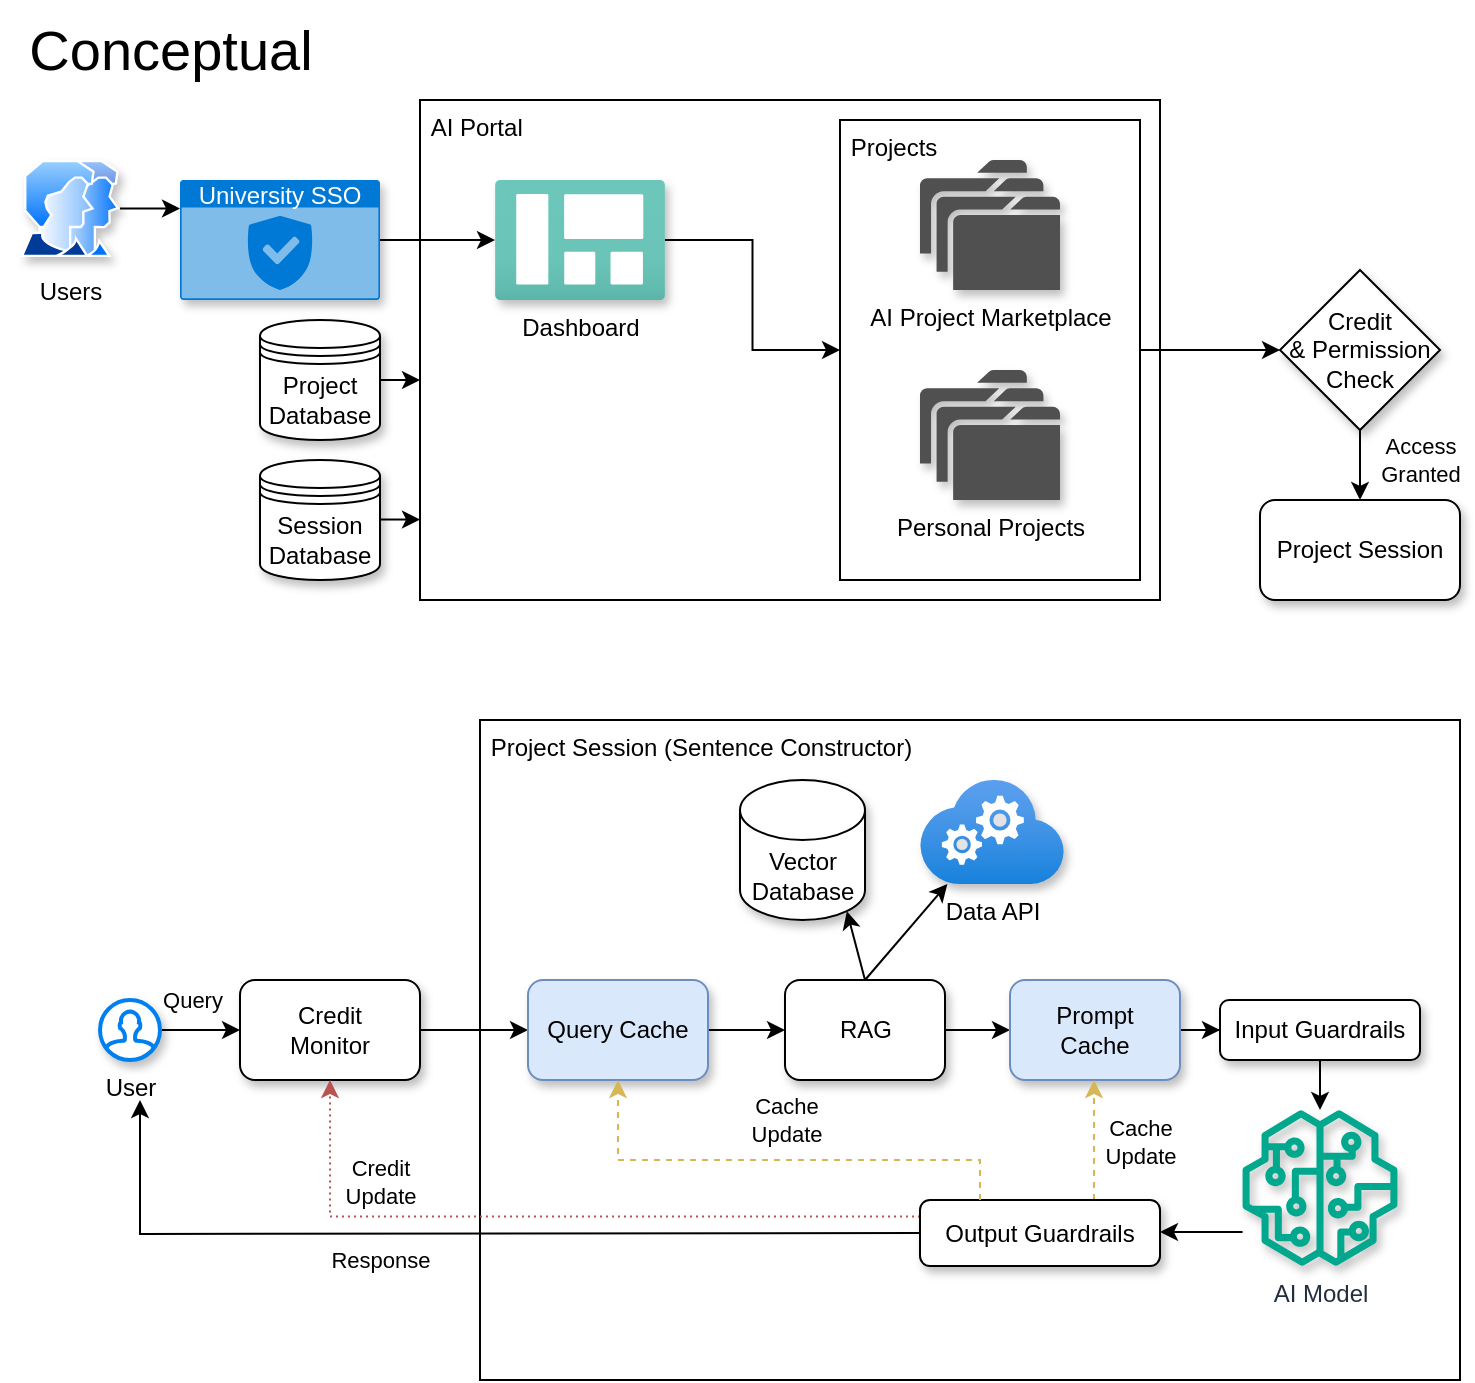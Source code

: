 <mxfile version="26.0.9">
  <diagram name="Page-1" id="aHypYs9shzhN9IDzWoL8">
    <mxGraphModel dx="989" dy="562" grid="1" gridSize="10" guides="1" tooltips="1" connect="1" arrows="1" fold="1" page="1" pageScale="1" pageWidth="827" pageHeight="1169" math="0" shadow="0">
      <root>
        <mxCell id="0" />
        <mxCell id="1" parent="0" />
        <mxCell id="0HOpyCld2yhPX3aHZdJv-14" value="&amp;nbsp;Projects&lt;div&gt;&lt;br&gt;&lt;/div&gt;" style="rounded=0;whiteSpace=wrap;html=1;align=left;verticalAlign=top;shadow=0;strokeOpacity=100;fillOpacity=0;" vertex="1" parent="1">
          <mxGeometry x="480" y="90" width="150" height="230" as="geometry" />
        </mxCell>
        <mxCell id="0HOpyCld2yhPX3aHZdJv-31" value="&amp;nbsp;Project Session (Sentence Constructor)" style="rounded=0;whiteSpace=wrap;html=1;align=left;verticalAlign=top;shadow=0;strokeOpacity=100;fillOpacity=0;" vertex="1" parent="1">
          <mxGeometry x="300" y="390" width="490" height="330" as="geometry" />
        </mxCell>
        <mxCell id="0HOpyCld2yhPX3aHZdJv-1" value="Users" style="image;aspect=fixed;perimeter=ellipsePerimeter;html=1;align=center;shadow=1;dashed=0;spacingTop=3;image=img/lib/active_directory/user_accounts.svg;" vertex="1" parent="1">
          <mxGeometry x="70" y="110" width="50" height="48.5" as="geometry" />
        </mxCell>
        <mxCell id="0HOpyCld2yhPX3aHZdJv-10" style="edgeStyle=orthogonalEdgeStyle;rounded=0;orthogonalLoop=1;jettySize=auto;html=1;exitX=1;exitY=0.5;exitDx=0;exitDy=0;exitPerimeter=0;" edge="1" parent="1" source="0HOpyCld2yhPX3aHZdJv-3" target="0HOpyCld2yhPX3aHZdJv-7">
          <mxGeometry relative="1" as="geometry" />
        </mxCell>
        <mxCell id="0HOpyCld2yhPX3aHZdJv-3" value="University SSO" style="html=1;whiteSpace=wrap;strokeColor=none;fillColor=#0079D6;labelPosition=center;verticalLabelPosition=middle;verticalAlign=top;align=center;fontSize=12;outlineConnect=0;spacingTop=-6;fontColor=#FFFFFF;sketch=0;shape=mxgraph.sitemap.security;shadow=1;" vertex="1" parent="1">
          <mxGeometry x="150" y="120" width="100" height="60" as="geometry" />
        </mxCell>
        <mxCell id="0HOpyCld2yhPX3aHZdJv-4" value="&amp;nbsp;AI Portal" style="rounded=0;whiteSpace=wrap;html=1;align=left;verticalAlign=top;shadow=0;strokeOpacity=100;fillOpacity=0;" vertex="1" parent="1">
          <mxGeometry x="270" y="80" width="370" height="250" as="geometry" />
        </mxCell>
        <mxCell id="0HOpyCld2yhPX3aHZdJv-5" value="AI Project Marketplace" style="sketch=0;pointerEvents=1;shadow=1;dashed=0;html=1;strokeColor=none;fillColor=#505050;labelPosition=center;verticalLabelPosition=bottom;verticalAlign=top;outlineConnect=0;align=center;shape=mxgraph.office.concepts.folders;" vertex="1" parent="1">
          <mxGeometry x="520" y="110" width="70" height="65" as="geometry" />
        </mxCell>
        <mxCell id="0HOpyCld2yhPX3aHZdJv-16" value="" style="edgeStyle=orthogonalEdgeStyle;rounded=0;orthogonalLoop=1;jettySize=auto;html=1;" edge="1" parent="1" source="0HOpyCld2yhPX3aHZdJv-7" target="0HOpyCld2yhPX3aHZdJv-14">
          <mxGeometry relative="1" as="geometry" />
        </mxCell>
        <mxCell id="0HOpyCld2yhPX3aHZdJv-7" value="Dashboard" style="image;aspect=fixed;html=1;points=[];align=center;fontSize=12;image=img/lib/azure2/general/Dashboard.svg;shadow=1;" vertex="1" parent="1">
          <mxGeometry x="307.5" y="120" width="85" height="60" as="geometry" />
        </mxCell>
        <mxCell id="0HOpyCld2yhPX3aHZdJv-8" style="edgeStyle=orthogonalEdgeStyle;rounded=0;orthogonalLoop=1;jettySize=auto;html=1;exitX=1;exitY=0.5;exitDx=0;exitDy=0;entryX=0;entryY=0.25;entryDx=0;entryDy=0;entryPerimeter=0;" edge="1" parent="1" source="0HOpyCld2yhPX3aHZdJv-1" target="0HOpyCld2yhPX3aHZdJv-3">
          <mxGeometry relative="1" as="geometry" />
        </mxCell>
        <mxCell id="0HOpyCld2yhPX3aHZdJv-19" value="" style="edgeStyle=orthogonalEdgeStyle;rounded=0;orthogonalLoop=1;jettySize=auto;html=1;" edge="1" parent="1" source="0HOpyCld2yhPX3aHZdJv-11" target="0HOpyCld2yhPX3aHZdJv-18">
          <mxGeometry relative="1" as="geometry" />
        </mxCell>
        <mxCell id="0HOpyCld2yhPX3aHZdJv-20" value="Access&lt;br&gt;Granted" style="edgeLabel;html=1;align=center;verticalAlign=middle;resizable=0;points=[];" vertex="1" connectable="0" parent="0HOpyCld2yhPX3aHZdJv-19">
          <mxGeometry x="-0.474" y="1" relative="1" as="geometry">
            <mxPoint x="29" y="3" as="offset" />
          </mxGeometry>
        </mxCell>
        <mxCell id="0HOpyCld2yhPX3aHZdJv-11" value="Credit&lt;br&gt;&amp;amp; Permission&lt;br&gt;Check" style="rhombus;whiteSpace=wrap;html=1;rounded=0;shadow=1;" vertex="1" parent="1">
          <mxGeometry x="700" y="165" width="80" height="80" as="geometry" />
        </mxCell>
        <mxCell id="0HOpyCld2yhPX3aHZdJv-12" value="Personal Projects" style="sketch=0;pointerEvents=1;shadow=1;dashed=0;html=1;strokeColor=none;fillColor=#505050;labelPosition=center;verticalLabelPosition=bottom;verticalAlign=top;outlineConnect=0;align=center;shape=mxgraph.office.concepts.folders;" vertex="1" parent="1">
          <mxGeometry x="520" y="215" width="70" height="65" as="geometry" />
        </mxCell>
        <mxCell id="0HOpyCld2yhPX3aHZdJv-17" value="" style="edgeStyle=orthogonalEdgeStyle;rounded=0;orthogonalLoop=1;jettySize=auto;html=1;" edge="1" parent="1" source="0HOpyCld2yhPX3aHZdJv-14" target="0HOpyCld2yhPX3aHZdJv-11">
          <mxGeometry relative="1" as="geometry" />
        </mxCell>
        <mxCell id="0HOpyCld2yhPX3aHZdJv-18" value="Project Session" style="rounded=1;whiteSpace=wrap;html=1;shadow=1;" vertex="1" parent="1">
          <mxGeometry x="690" y="280" width="100" height="50" as="geometry" />
        </mxCell>
        <mxCell id="0HOpyCld2yhPX3aHZdJv-21" value="Project&lt;br&gt;Database" style="shape=datastore;whiteSpace=wrap;html=1;shadow=1;" vertex="1" parent="1">
          <mxGeometry x="190" y="190" width="60" height="60" as="geometry" />
        </mxCell>
        <mxCell id="0HOpyCld2yhPX3aHZdJv-22" value="Session&lt;br&gt;Database" style="shape=datastore;whiteSpace=wrap;html=1;shadow=1;" vertex="1" parent="1">
          <mxGeometry x="190" y="260" width="60" height="60" as="geometry" />
        </mxCell>
        <mxCell id="0HOpyCld2yhPX3aHZdJv-25" value="" style="endArrow=classic;html=1;rounded=0;exitX=1;exitY=0.5;exitDx=0;exitDy=0;" edge="1" parent="1" source="0HOpyCld2yhPX3aHZdJv-21">
          <mxGeometry width="50" height="50" relative="1" as="geometry">
            <mxPoint x="450" y="220" as="sourcePoint" />
            <mxPoint x="270" y="220" as="targetPoint" />
          </mxGeometry>
        </mxCell>
        <mxCell id="0HOpyCld2yhPX3aHZdJv-26" value="" style="endArrow=classic;html=1;rounded=0;exitX=1;exitY=0.5;exitDx=0;exitDy=0;" edge="1" parent="1">
          <mxGeometry width="50" height="50" relative="1" as="geometry">
            <mxPoint x="250" y="289.76" as="sourcePoint" />
            <mxPoint x="270" y="289.76" as="targetPoint" />
          </mxGeometry>
        </mxCell>
        <mxCell id="0HOpyCld2yhPX3aHZdJv-27" value="Conceptual" style="text;html=1;align=center;verticalAlign=middle;resizable=0;points=[];autosize=1;strokeColor=none;fillColor=none;fontSize=28;" vertex="1" parent="1">
          <mxGeometry x="60" y="30" width="170" height="50" as="geometry" />
        </mxCell>
        <mxCell id="0HOpyCld2yhPX3aHZdJv-32" value="" style="edgeStyle=orthogonalEdgeStyle;rounded=0;orthogonalLoop=1;jettySize=auto;html=1;" edge="1" parent="1" source="0HOpyCld2yhPX3aHZdJv-28" target="0HOpyCld2yhPX3aHZdJv-30">
          <mxGeometry relative="1" as="geometry" />
        </mxCell>
        <mxCell id="0HOpyCld2yhPX3aHZdJv-33" value="Query" style="edgeLabel;html=1;align=center;verticalAlign=middle;resizable=0;points=[];" vertex="1" connectable="0" parent="0HOpyCld2yhPX3aHZdJv-32">
          <mxGeometry x="-0.194" y="2" relative="1" as="geometry">
            <mxPoint y="-13" as="offset" />
          </mxGeometry>
        </mxCell>
        <mxCell id="0HOpyCld2yhPX3aHZdJv-28" value="User" style="html=1;verticalLabelPosition=bottom;align=center;labelBackgroundColor=#ffffff;verticalAlign=top;strokeWidth=2;strokeColor=#0080F0;shadow=1;dashed=0;shape=mxgraph.ios7.icons.user;" vertex="1" parent="1">
          <mxGeometry x="110" y="530" width="30" height="30" as="geometry" />
        </mxCell>
        <mxCell id="0HOpyCld2yhPX3aHZdJv-44" value="" style="edgeStyle=orthogonalEdgeStyle;rounded=0;orthogonalLoop=1;jettySize=auto;html=1;" edge="1" parent="1" source="0HOpyCld2yhPX3aHZdJv-29" target="0HOpyCld2yhPX3aHZdJv-43">
          <mxGeometry relative="1" as="geometry" />
        </mxCell>
        <mxCell id="0HOpyCld2yhPX3aHZdJv-29" value="RAG" style="rounded=1;whiteSpace=wrap;html=1;shadow=1;" vertex="1" parent="1">
          <mxGeometry x="452.5" y="520" width="80" height="50" as="geometry" />
        </mxCell>
        <mxCell id="0HOpyCld2yhPX3aHZdJv-46" value="" style="edgeStyle=orthogonalEdgeStyle;rounded=0;orthogonalLoop=1;jettySize=auto;html=1;" edge="1" parent="1" source="0HOpyCld2yhPX3aHZdJv-30" target="0HOpyCld2yhPX3aHZdJv-45">
          <mxGeometry relative="1" as="geometry" />
        </mxCell>
        <mxCell id="0HOpyCld2yhPX3aHZdJv-30" value="Credit&lt;br&gt;Monitor" style="rounded=1;whiteSpace=wrap;html=1;shadow=1;glass=0;" vertex="1" parent="1">
          <mxGeometry x="180" y="520" width="90" height="50" as="geometry" />
        </mxCell>
        <mxCell id="0HOpyCld2yhPX3aHZdJv-34" value="Vector&lt;br&gt;Database" style="shape=cylinder3;whiteSpace=wrap;html=1;boundedLbl=1;backgroundOutline=1;size=15;shadow=1;gradientColor=none;fontSize=12;" vertex="1" parent="1">
          <mxGeometry x="430" y="420" width="62.5" height="70" as="geometry" />
        </mxCell>
        <mxCell id="0HOpyCld2yhPX3aHZdJv-36" value="Data API" style="image;aspect=fixed;html=1;points=[];align=center;fontSize=12;image=img/lib/azure2/compute/Cloud_Services_Classic.svg;shadow=1;" vertex="1" parent="1">
          <mxGeometry x="520" y="420" width="72" height="52" as="geometry" />
        </mxCell>
        <mxCell id="0HOpyCld2yhPX3aHZdJv-40" value="" style="endArrow=classic;html=1;rounded=0;exitX=0.5;exitY=0;exitDx=0;exitDy=0;entryX=0.855;entryY=1;entryDx=0;entryDy=-4.35;entryPerimeter=0;" edge="1" parent="1" source="0HOpyCld2yhPX3aHZdJv-29" target="0HOpyCld2yhPX3aHZdJv-34">
          <mxGeometry width="50" height="50" relative="1" as="geometry">
            <mxPoint x="460" y="490" as="sourcePoint" />
            <mxPoint x="510" y="440" as="targetPoint" />
          </mxGeometry>
        </mxCell>
        <mxCell id="0HOpyCld2yhPX3aHZdJv-41" value="" style="endArrow=classic;html=1;rounded=0;" edge="1" parent="1" target="0HOpyCld2yhPX3aHZdJv-36">
          <mxGeometry width="50" height="50" relative="1" as="geometry">
            <mxPoint x="492.5" y="520" as="sourcePoint" />
            <mxPoint x="542.5" y="470" as="targetPoint" />
          </mxGeometry>
        </mxCell>
        <mxCell id="0HOpyCld2yhPX3aHZdJv-49" value="" style="edgeStyle=orthogonalEdgeStyle;rounded=0;orthogonalLoop=1;jettySize=auto;html=1;" edge="1" parent="1" source="0HOpyCld2yhPX3aHZdJv-43" target="0HOpyCld2yhPX3aHZdJv-48">
          <mxGeometry relative="1" as="geometry" />
        </mxCell>
        <mxCell id="0HOpyCld2yhPX3aHZdJv-43" value="Prompt&lt;br&gt;Cache" style="rounded=1;whiteSpace=wrap;html=1;fillColor=#dae8fc;strokeColor=#6c8ebf;shadow=1;" vertex="1" parent="1">
          <mxGeometry x="565" y="520" width="85" height="50" as="geometry" />
        </mxCell>
        <mxCell id="0HOpyCld2yhPX3aHZdJv-47" value="" style="edgeStyle=orthogonalEdgeStyle;rounded=0;orthogonalLoop=1;jettySize=auto;html=1;" edge="1" parent="1" source="0HOpyCld2yhPX3aHZdJv-45" target="0HOpyCld2yhPX3aHZdJv-29">
          <mxGeometry relative="1" as="geometry" />
        </mxCell>
        <mxCell id="0HOpyCld2yhPX3aHZdJv-45" value="Query Cache" style="rounded=1;whiteSpace=wrap;html=1;fillColor=#dae8fc;strokeColor=#6c8ebf;shadow=1;" vertex="1" parent="1">
          <mxGeometry x="324" y="520" width="90" height="50" as="geometry" />
        </mxCell>
        <mxCell id="0HOpyCld2yhPX3aHZdJv-53" value="" style="edgeStyle=orthogonalEdgeStyle;rounded=0;orthogonalLoop=1;jettySize=auto;html=1;" edge="1" parent="1" source="0HOpyCld2yhPX3aHZdJv-48" target="0HOpyCld2yhPX3aHZdJv-51">
          <mxGeometry relative="1" as="geometry" />
        </mxCell>
        <mxCell id="0HOpyCld2yhPX3aHZdJv-48" value="Input Guardrails" style="rounded=1;whiteSpace=wrap;html=1;shadow=1;" vertex="1" parent="1">
          <mxGeometry x="670" y="530" width="100" height="30" as="geometry" />
        </mxCell>
        <mxCell id="0HOpyCld2yhPX3aHZdJv-55" value="" style="edgeStyle=orthogonalEdgeStyle;rounded=0;orthogonalLoop=1;jettySize=auto;html=1;" edge="1" parent="1" source="0HOpyCld2yhPX3aHZdJv-51" target="0HOpyCld2yhPX3aHZdJv-54">
          <mxGeometry relative="1" as="geometry">
            <Array as="points">
              <mxPoint x="670" y="646" />
              <mxPoint x="670" y="646" />
            </Array>
          </mxGeometry>
        </mxCell>
        <mxCell id="0HOpyCld2yhPX3aHZdJv-51" value="AI Model" style="sketch=0;outlineConnect=0;fontColor=#232F3E;gradientColor=none;fillColor=#01A88D;strokeColor=none;dashed=0;verticalLabelPosition=bottom;verticalAlign=top;align=center;html=1;fontSize=12;fontStyle=0;aspect=fixed;pointerEvents=1;shape=mxgraph.aws4.sagemaker_model;shadow=1;" vertex="1" parent="1">
          <mxGeometry x="681" y="585" width="78" height="78" as="geometry" />
        </mxCell>
        <mxCell id="0HOpyCld2yhPX3aHZdJv-56" value="" style="edgeStyle=orthogonalEdgeStyle;rounded=0;orthogonalLoop=1;jettySize=auto;html=1;fillColor=#fff2cc;strokeColor=#d6b656;dashed=1;" edge="1" parent="1" source="0HOpyCld2yhPX3aHZdJv-54" target="0HOpyCld2yhPX3aHZdJv-43">
          <mxGeometry relative="1" as="geometry">
            <Array as="points">
              <mxPoint x="607" y="610" />
              <mxPoint x="607" y="610" />
            </Array>
          </mxGeometry>
        </mxCell>
        <mxCell id="0HOpyCld2yhPX3aHZdJv-57" value="Cache&lt;br&gt;Update" style="edgeLabel;html=1;align=center;verticalAlign=middle;resizable=0;points=[];" vertex="1" connectable="0" parent="0HOpyCld2yhPX3aHZdJv-56">
          <mxGeometry x="-0.382" y="-2" relative="1" as="geometry">
            <mxPoint x="21" y="-11" as="offset" />
          </mxGeometry>
        </mxCell>
        <mxCell id="0HOpyCld2yhPX3aHZdJv-62" style="edgeStyle=orthogonalEdgeStyle;rounded=0;orthogonalLoop=1;jettySize=auto;html=1;exitX=0;exitY=0.25;exitDx=0;exitDy=0;entryX=0.5;entryY=1;entryDx=0;entryDy=0;fillColor=#f8cecc;strokeColor=#b85450;dashed=1;dashPattern=1 2;" edge="1" parent="1" source="0HOpyCld2yhPX3aHZdJv-54" target="0HOpyCld2yhPX3aHZdJv-30">
          <mxGeometry relative="1" as="geometry" />
        </mxCell>
        <mxCell id="0HOpyCld2yhPX3aHZdJv-63" value="Credit&lt;br&gt;Update" style="edgeLabel;html=1;align=center;verticalAlign=middle;resizable=0;points=[];" vertex="1" connectable="0" parent="0HOpyCld2yhPX3aHZdJv-62">
          <mxGeometry x="0.487" y="-2" relative="1" as="geometry">
            <mxPoint y="-16" as="offset" />
          </mxGeometry>
        </mxCell>
        <mxCell id="0HOpyCld2yhPX3aHZdJv-54" value="Output Guardrails" style="rounded=1;whiteSpace=wrap;html=1;shadow=1;" vertex="1" parent="1">
          <mxGeometry x="520" y="630" width="120" height="33" as="geometry" />
        </mxCell>
        <mxCell id="0HOpyCld2yhPX3aHZdJv-58" value="" style="edgeStyle=orthogonalEdgeStyle;rounded=0;orthogonalLoop=1;jettySize=auto;html=1;fillColor=#fff2cc;strokeColor=#d6b656;dashed=1;exitX=0.25;exitY=0;exitDx=0;exitDy=0;entryX=0.5;entryY=1;entryDx=0;entryDy=0;" edge="1" parent="1" source="0HOpyCld2yhPX3aHZdJv-54" target="0HOpyCld2yhPX3aHZdJv-45">
          <mxGeometry relative="1" as="geometry">
            <mxPoint x="480" y="645" as="sourcePoint" />
            <mxPoint x="480" y="585" as="targetPoint" />
            <Array as="points">
              <mxPoint x="550" y="610" />
              <mxPoint x="369" y="610" />
            </Array>
          </mxGeometry>
        </mxCell>
        <mxCell id="0HOpyCld2yhPX3aHZdJv-59" value="Cache&lt;br&gt;Update" style="edgeLabel;html=1;align=center;verticalAlign=middle;resizable=0;points=[];" vertex="1" connectable="0" parent="0HOpyCld2yhPX3aHZdJv-58">
          <mxGeometry x="-0.382" y="-2" relative="1" as="geometry">
            <mxPoint x="-43" y="-18" as="offset" />
          </mxGeometry>
        </mxCell>
        <mxCell id="0HOpyCld2yhPX3aHZdJv-60" value="" style="endArrow=classic;html=1;rounded=0;exitX=0;exitY=0.5;exitDx=0;exitDy=0;" edge="1" parent="1" source="0HOpyCld2yhPX3aHZdJv-54">
          <mxGeometry width="50" height="50" relative="1" as="geometry">
            <mxPoint x="370" y="500" as="sourcePoint" />
            <mxPoint x="130" y="580" as="targetPoint" />
            <Array as="points">
              <mxPoint x="130" y="647" />
            </Array>
          </mxGeometry>
        </mxCell>
        <mxCell id="0HOpyCld2yhPX3aHZdJv-61" value="Response" style="edgeLabel;html=1;align=center;verticalAlign=middle;resizable=0;points=[];" vertex="1" connectable="0" parent="0HOpyCld2yhPX3aHZdJv-60">
          <mxGeometry x="0.487" relative="1" as="geometry">
            <mxPoint x="70" y="13" as="offset" />
          </mxGeometry>
        </mxCell>
      </root>
    </mxGraphModel>
  </diagram>
</mxfile>
